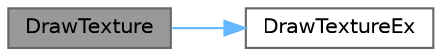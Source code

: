 digraph "DrawTexture"
{
 // LATEX_PDF_SIZE
  bgcolor="transparent";
  edge [fontname=Helvetica,fontsize=10,labelfontname=Helvetica,labelfontsize=10];
  node [fontname=Helvetica,fontsize=10,shape=box,height=0.2,width=0.4];
  rankdir="LR";
  Node1 [id="Node000001",label="DrawTexture",height=0.2,width=0.4,color="gray40", fillcolor="grey60", style="filled", fontcolor="black",tooltip=" "];
  Node1 -> Node2 [id="edge3_Node000001_Node000002",color="steelblue1",style="solid",tooltip=" "];
  Node2 [id="Node000002",label="DrawTextureEx",height=0.2,width=0.4,color="grey40", fillcolor="white", style="filled",URL="$_classes_2lib_2raylib_2src_2textures_8c.html#aebe319b7046e3814380a13b5b620b664",tooltip=" "];
}
